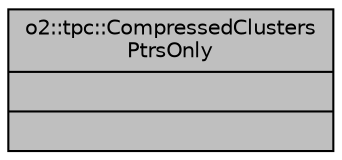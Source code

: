 digraph "o2::tpc::CompressedClustersPtrsOnly"
{
 // INTERACTIVE_SVG=YES
  bgcolor="transparent";
  edge [fontname="Helvetica",fontsize="10",labelfontname="Helvetica",labelfontsize="10"];
  node [fontname="Helvetica",fontsize="10",shape=record];
  Node1 [label="{o2::tpc::CompressedClusters\lPtrsOnly\n||}",height=0.2,width=0.4,color="black", fillcolor="grey75", style="filled", fontcolor="black"];
}
